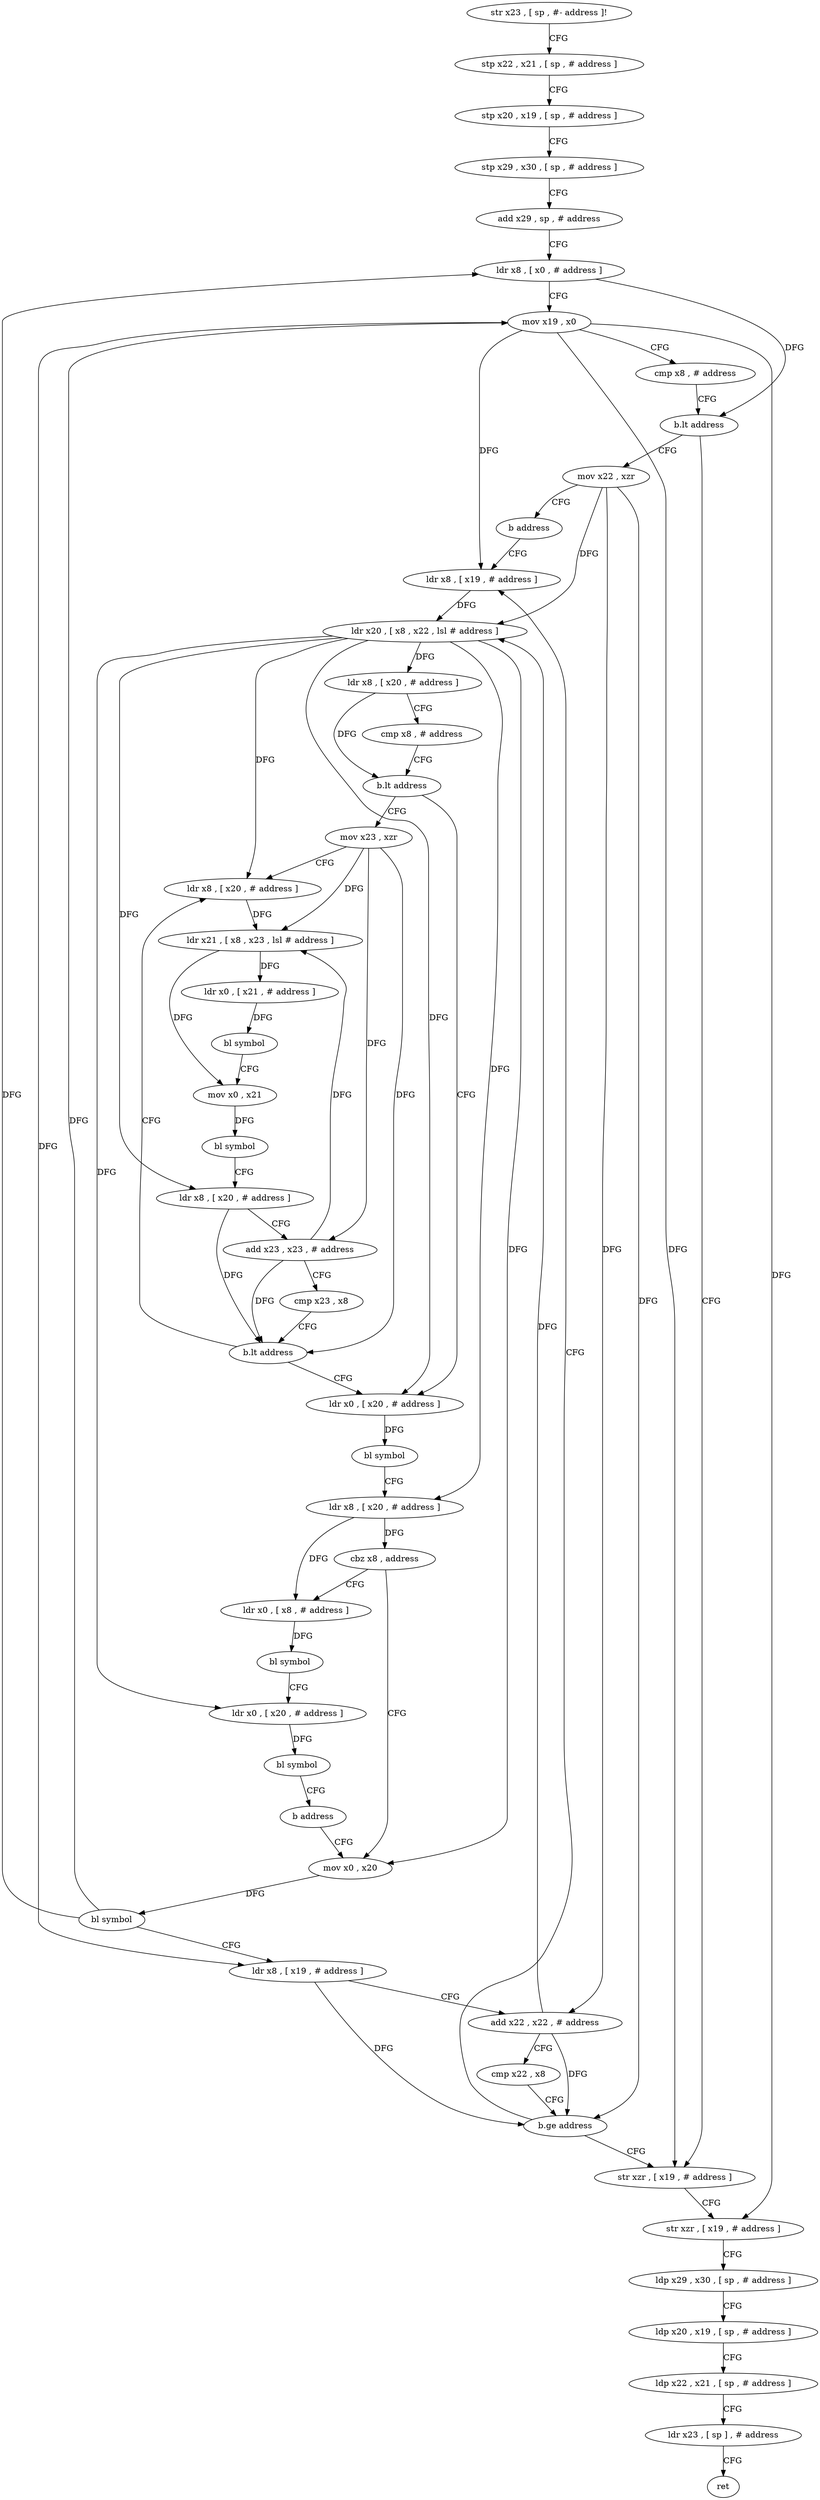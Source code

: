 digraph "func" {
"4246556" [label = "str x23 , [ sp , #- address ]!" ]
"4246560" [label = "stp x22 , x21 , [ sp , # address ]" ]
"4246564" [label = "stp x20 , x19 , [ sp , # address ]" ]
"4246568" [label = "stp x29 , x30 , [ sp , # address ]" ]
"4246572" [label = "add x29 , sp , # address" ]
"4246576" [label = "ldr x8 , [ x0 , # address ]" ]
"4246580" [label = "mov x19 , x0" ]
"4246584" [label = "cmp x8 , # address" ]
"4246588" [label = "b.lt address" ]
"4246724" [label = "str xzr , [ x19 , # address ]" ]
"4246592" [label = "mov x22 , xzr" ]
"4246728" [label = "str xzr , [ x19 , # address ]" ]
"4246732" [label = "ldp x29 , x30 , [ sp , # address ]" ]
"4246736" [label = "ldp x20 , x19 , [ sp , # address ]" ]
"4246740" [label = "ldp x22 , x21 , [ sp , # address ]" ]
"4246744" [label = "ldr x23 , [ sp ] , # address" ]
"4246748" [label = "ret" ]
"4246596" [label = "b address" ]
"4246624" [label = "ldr x8 , [ x19 , # address ]" ]
"4246628" [label = "ldr x20 , [ x8 , x22 , lsl # address ]" ]
"4246632" [label = "ldr x8 , [ x20 , # address ]" ]
"4246636" [label = "cmp x8 , # address" ]
"4246640" [label = "b.lt address" ]
"4246688" [label = "ldr x0 , [ x20 , # address ]" ]
"4246644" [label = "mov x23 , xzr" ]
"4246692" [label = "bl symbol" ]
"4246696" [label = "ldr x8 , [ x20 , # address ]" ]
"4246700" [label = "cbz x8 , address" ]
"4246600" [label = "mov x0 , x20" ]
"4246704" [label = "ldr x0 , [ x8 , # address ]" ]
"4246648" [label = "ldr x8 , [ x20 , # address ]" ]
"4246604" [label = "bl symbol" ]
"4246608" [label = "ldr x8 , [ x19 , # address ]" ]
"4246612" [label = "add x22 , x22 , # address" ]
"4246616" [label = "cmp x22 , x8" ]
"4246620" [label = "b.ge address" ]
"4246708" [label = "bl symbol" ]
"4246712" [label = "ldr x0 , [ x20 , # address ]" ]
"4246716" [label = "bl symbol" ]
"4246720" [label = "b address" ]
"4246652" [label = "ldr x21 , [ x8 , x23 , lsl # address ]" ]
"4246656" [label = "ldr x0 , [ x21 , # address ]" ]
"4246660" [label = "bl symbol" ]
"4246664" [label = "mov x0 , x21" ]
"4246668" [label = "bl symbol" ]
"4246672" [label = "ldr x8 , [ x20 , # address ]" ]
"4246676" [label = "add x23 , x23 , # address" ]
"4246680" [label = "cmp x23 , x8" ]
"4246684" [label = "b.lt address" ]
"4246556" -> "4246560" [ label = "CFG" ]
"4246560" -> "4246564" [ label = "CFG" ]
"4246564" -> "4246568" [ label = "CFG" ]
"4246568" -> "4246572" [ label = "CFG" ]
"4246572" -> "4246576" [ label = "CFG" ]
"4246576" -> "4246580" [ label = "CFG" ]
"4246576" -> "4246588" [ label = "DFG" ]
"4246580" -> "4246584" [ label = "CFG" ]
"4246580" -> "4246724" [ label = "DFG" ]
"4246580" -> "4246728" [ label = "DFG" ]
"4246580" -> "4246624" [ label = "DFG" ]
"4246580" -> "4246608" [ label = "DFG" ]
"4246584" -> "4246588" [ label = "CFG" ]
"4246588" -> "4246724" [ label = "CFG" ]
"4246588" -> "4246592" [ label = "CFG" ]
"4246724" -> "4246728" [ label = "CFG" ]
"4246592" -> "4246596" [ label = "CFG" ]
"4246592" -> "4246628" [ label = "DFG" ]
"4246592" -> "4246612" [ label = "DFG" ]
"4246592" -> "4246620" [ label = "DFG" ]
"4246728" -> "4246732" [ label = "CFG" ]
"4246732" -> "4246736" [ label = "CFG" ]
"4246736" -> "4246740" [ label = "CFG" ]
"4246740" -> "4246744" [ label = "CFG" ]
"4246744" -> "4246748" [ label = "CFG" ]
"4246596" -> "4246624" [ label = "CFG" ]
"4246624" -> "4246628" [ label = "DFG" ]
"4246628" -> "4246632" [ label = "DFG" ]
"4246628" -> "4246688" [ label = "DFG" ]
"4246628" -> "4246696" [ label = "DFG" ]
"4246628" -> "4246600" [ label = "DFG" ]
"4246628" -> "4246712" [ label = "DFG" ]
"4246628" -> "4246648" [ label = "DFG" ]
"4246628" -> "4246672" [ label = "DFG" ]
"4246632" -> "4246636" [ label = "CFG" ]
"4246632" -> "4246640" [ label = "DFG" ]
"4246636" -> "4246640" [ label = "CFG" ]
"4246640" -> "4246688" [ label = "CFG" ]
"4246640" -> "4246644" [ label = "CFG" ]
"4246688" -> "4246692" [ label = "DFG" ]
"4246644" -> "4246648" [ label = "CFG" ]
"4246644" -> "4246652" [ label = "DFG" ]
"4246644" -> "4246676" [ label = "DFG" ]
"4246644" -> "4246684" [ label = "DFG" ]
"4246692" -> "4246696" [ label = "CFG" ]
"4246696" -> "4246700" [ label = "DFG" ]
"4246696" -> "4246704" [ label = "DFG" ]
"4246700" -> "4246600" [ label = "CFG" ]
"4246700" -> "4246704" [ label = "CFG" ]
"4246600" -> "4246604" [ label = "DFG" ]
"4246704" -> "4246708" [ label = "DFG" ]
"4246648" -> "4246652" [ label = "DFG" ]
"4246604" -> "4246608" [ label = "CFG" ]
"4246604" -> "4246576" [ label = "DFG" ]
"4246604" -> "4246580" [ label = "DFG" ]
"4246608" -> "4246612" [ label = "CFG" ]
"4246608" -> "4246620" [ label = "DFG" ]
"4246612" -> "4246616" [ label = "CFG" ]
"4246612" -> "4246628" [ label = "DFG" ]
"4246612" -> "4246620" [ label = "DFG" ]
"4246616" -> "4246620" [ label = "CFG" ]
"4246620" -> "4246724" [ label = "CFG" ]
"4246620" -> "4246624" [ label = "CFG" ]
"4246708" -> "4246712" [ label = "CFG" ]
"4246712" -> "4246716" [ label = "DFG" ]
"4246716" -> "4246720" [ label = "CFG" ]
"4246720" -> "4246600" [ label = "CFG" ]
"4246652" -> "4246656" [ label = "DFG" ]
"4246652" -> "4246664" [ label = "DFG" ]
"4246656" -> "4246660" [ label = "DFG" ]
"4246660" -> "4246664" [ label = "CFG" ]
"4246664" -> "4246668" [ label = "DFG" ]
"4246668" -> "4246672" [ label = "CFG" ]
"4246672" -> "4246676" [ label = "CFG" ]
"4246672" -> "4246684" [ label = "DFG" ]
"4246676" -> "4246680" [ label = "CFG" ]
"4246676" -> "4246652" [ label = "DFG" ]
"4246676" -> "4246684" [ label = "DFG" ]
"4246680" -> "4246684" [ label = "CFG" ]
"4246684" -> "4246648" [ label = "CFG" ]
"4246684" -> "4246688" [ label = "CFG" ]
}
